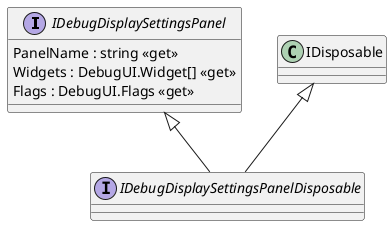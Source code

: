 @startuml
interface IDebugDisplaySettingsPanel {
    PanelName : string <<get>>
    Widgets : DebugUI.Widget[] <<get>>
    Flags : DebugUI.Flags <<get>>
}
interface IDebugDisplaySettingsPanelDisposable {
}
IDebugDisplaySettingsPanel <|-- IDebugDisplaySettingsPanelDisposable
IDisposable <|-- IDebugDisplaySettingsPanelDisposable
@enduml
